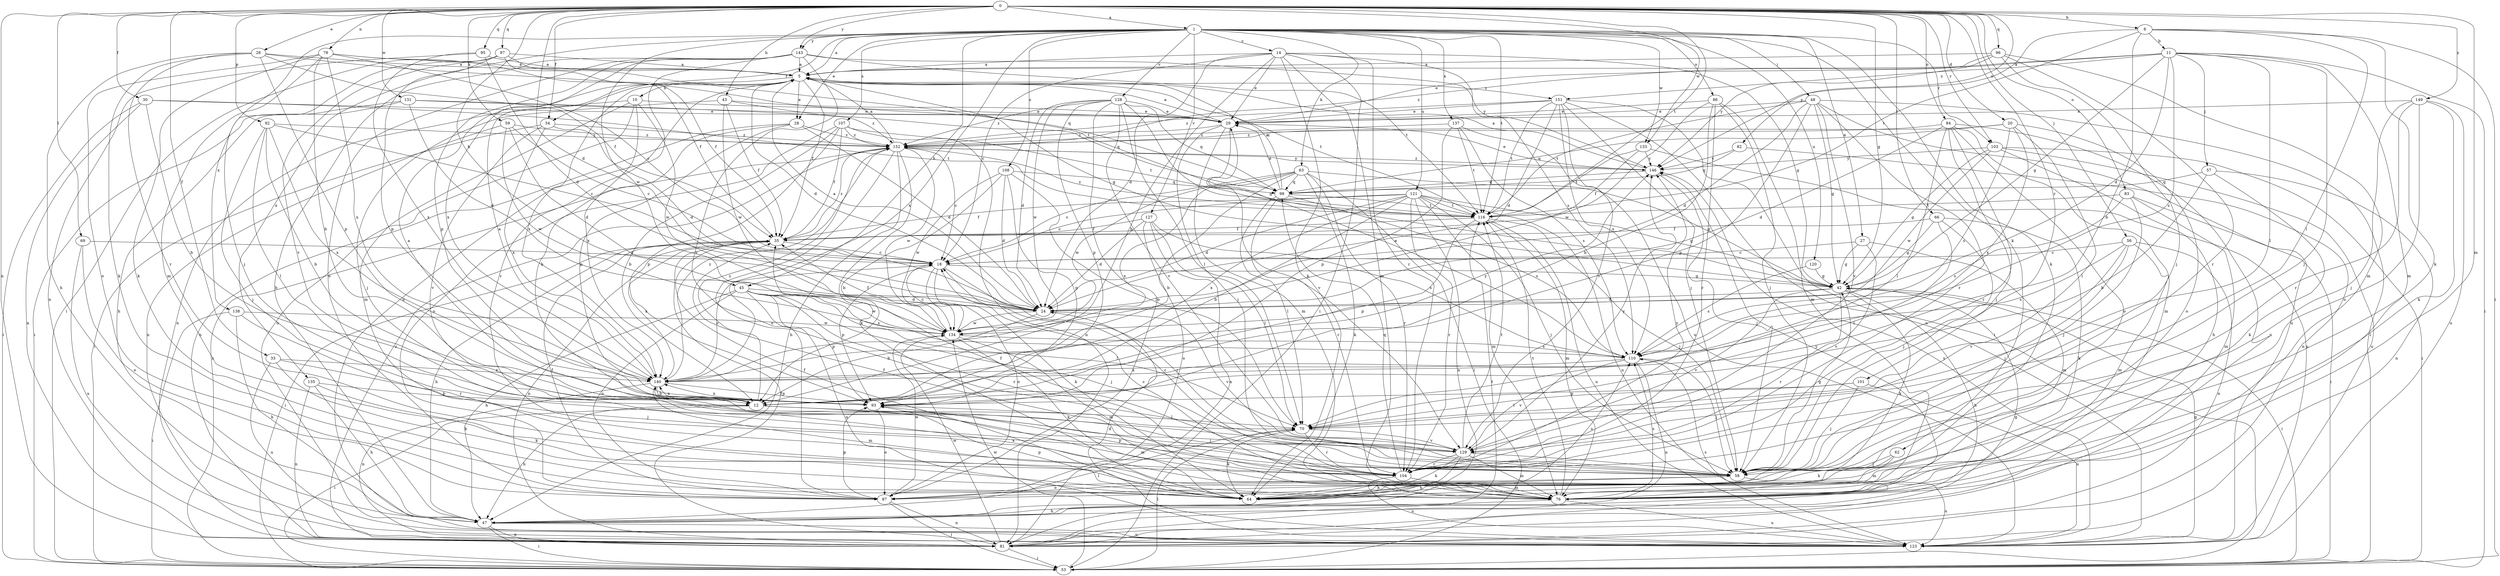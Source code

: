 strict digraph  {
0;
1;
5;
8;
10;
11;
12;
14;
18;
20;
24;
26;
27;
28;
29;
30;
33;
34;
35;
42;
43;
45;
47;
48;
53;
56;
57;
58;
59;
62;
63;
64;
66;
69;
70;
76;
78;
81;
82;
83;
84;
86;
87;
92;
93;
95;
96;
97;
98;
101;
103;
104;
107;
108;
110;
116;
120;
121;
123;
127;
128;
129;
131;
133;
134;
135;
137;
138;
140;
143;
146;
149;
151;
152;
0 -> 1  [label=a];
0 -> 8  [label=b];
0 -> 20  [label=d];
0 -> 24  [label=d];
0 -> 26  [label=e];
0 -> 30  [label=f];
0 -> 33  [label=f];
0 -> 34  [label=f];
0 -> 42  [label=g];
0 -> 43  [label=h];
0 -> 45  [label=h];
0 -> 56  [label=j];
0 -> 59  [label=k];
0 -> 66  [label=l];
0 -> 69  [label=l];
0 -> 76  [label=m];
0 -> 78  [label=n];
0 -> 81  [label=n];
0 -> 82  [label=o];
0 -> 83  [label=o];
0 -> 84  [label=o];
0 -> 92  [label=p];
0 -> 95  [label=q];
0 -> 96  [label=q];
0 -> 97  [label=q];
0 -> 101  [label=r];
0 -> 103  [label=r];
0 -> 116  [label=t];
0 -> 131  [label=w];
0 -> 133  [label=w];
0 -> 143  [label=y];
0 -> 149  [label=z];
1 -> 5  [label=a];
1 -> 14  [label=c];
1 -> 27  [label=e];
1 -> 28  [label=e];
1 -> 34  [label=f];
1 -> 45  [label=h];
1 -> 48  [label=i];
1 -> 62  [label=k];
1 -> 63  [label=k];
1 -> 64  [label=k];
1 -> 86  [label=o];
1 -> 103  [label=r];
1 -> 107  [label=s];
1 -> 108  [label=s];
1 -> 116  [label=t];
1 -> 120  [label=u];
1 -> 121  [label=u];
1 -> 127  [label=v];
1 -> 128  [label=v];
1 -> 133  [label=w];
1 -> 134  [label=w];
1 -> 135  [label=x];
1 -> 137  [label=x];
1 -> 138  [label=x];
1 -> 140  [label=x];
1 -> 143  [label=y];
5 -> 10  [label=b];
5 -> 24  [label=d];
5 -> 28  [label=e];
5 -> 35  [label=f];
5 -> 42  [label=g];
5 -> 104  [label=r];
5 -> 116  [label=t];
5 -> 140  [label=x];
5 -> 151  [label=z];
8 -> 11  [label=b];
8 -> 12  [label=b];
8 -> 53  [label=i];
8 -> 64  [label=k];
8 -> 70  [label=l];
8 -> 116  [label=t];
8 -> 146  [label=y];
10 -> 29  [label=e];
10 -> 76  [label=m];
10 -> 81  [label=n];
10 -> 123  [label=u];
10 -> 134  [label=w];
10 -> 140  [label=x];
11 -> 5  [label=a];
11 -> 24  [label=d];
11 -> 42  [label=g];
11 -> 53  [label=i];
11 -> 57  [label=j];
11 -> 58  [label=j];
11 -> 70  [label=l];
11 -> 76  [label=m];
11 -> 110  [label=s];
11 -> 151  [label=z];
11 -> 152  [label=z];
12 -> 5  [label=a];
12 -> 47  [label=h];
12 -> 53  [label=i];
12 -> 58  [label=j];
12 -> 76  [label=m];
12 -> 140  [label=x];
12 -> 152  [label=z];
14 -> 5  [label=a];
14 -> 12  [label=b];
14 -> 18  [label=c];
14 -> 24  [label=d];
14 -> 29  [label=e];
14 -> 42  [label=g];
14 -> 53  [label=i];
14 -> 64  [label=k];
14 -> 76  [label=m];
14 -> 104  [label=r];
14 -> 110  [label=s];
18 -> 42  [label=g];
18 -> 58  [label=j];
18 -> 64  [label=k];
18 -> 87  [label=o];
18 -> 93  [label=p];
20 -> 70  [label=l];
20 -> 87  [label=o];
20 -> 98  [label=q];
20 -> 110  [label=s];
20 -> 140  [label=x];
20 -> 152  [label=z];
24 -> 5  [label=a];
24 -> 12  [label=b];
24 -> 129  [label=v];
24 -> 134  [label=w];
26 -> 5  [label=a];
26 -> 35  [label=f];
26 -> 47  [label=h];
26 -> 64  [label=k];
26 -> 93  [label=p];
26 -> 98  [label=q];
26 -> 104  [label=r];
27 -> 18  [label=c];
27 -> 42  [label=g];
27 -> 76  [label=m];
27 -> 129  [label=v];
28 -> 12  [label=b];
28 -> 24  [label=d];
28 -> 81  [label=n];
28 -> 93  [label=p];
28 -> 152  [label=z];
29 -> 5  [label=a];
29 -> 58  [label=j];
29 -> 76  [label=m];
29 -> 129  [label=v];
29 -> 152  [label=z];
30 -> 12  [label=b];
30 -> 29  [label=e];
30 -> 53  [label=i];
30 -> 81  [label=n];
30 -> 116  [label=t];
33 -> 58  [label=j];
33 -> 64  [label=k];
33 -> 123  [label=u];
33 -> 140  [label=x];
34 -> 24  [label=d];
34 -> 53  [label=i];
34 -> 129  [label=v];
34 -> 140  [label=x];
34 -> 152  [label=z];
35 -> 18  [label=c];
35 -> 47  [label=h];
35 -> 53  [label=i];
35 -> 81  [label=n];
35 -> 140  [label=x];
35 -> 152  [label=z];
42 -> 24  [label=d];
42 -> 47  [label=h];
42 -> 53  [label=i];
42 -> 64  [label=k];
42 -> 104  [label=r];
42 -> 129  [label=v];
43 -> 29  [label=e];
43 -> 35  [label=f];
43 -> 58  [label=j];
43 -> 98  [label=q];
43 -> 134  [label=w];
45 -> 24  [label=d];
45 -> 47  [label=h];
45 -> 58  [label=j];
45 -> 70  [label=l];
45 -> 87  [label=o];
45 -> 93  [label=p];
45 -> 104  [label=r];
45 -> 110  [label=s];
45 -> 123  [label=u];
45 -> 134  [label=w];
47 -> 53  [label=i];
47 -> 70  [label=l];
47 -> 81  [label=n];
47 -> 123  [label=u];
47 -> 146  [label=y];
48 -> 24  [label=d];
48 -> 29  [label=e];
48 -> 42  [label=g];
48 -> 53  [label=i];
48 -> 93  [label=p];
48 -> 104  [label=r];
48 -> 116  [label=t];
48 -> 123  [label=u];
48 -> 129  [label=v];
53 -> 70  [label=l];
53 -> 134  [label=w];
53 -> 152  [label=z];
56 -> 18  [label=c];
56 -> 58  [label=j];
56 -> 76  [label=m];
56 -> 81  [label=n];
56 -> 110  [label=s];
56 -> 129  [label=v];
57 -> 12  [label=b];
57 -> 64  [label=k];
57 -> 81  [label=n];
57 -> 98  [label=q];
58 -> 42  [label=g];
58 -> 64  [label=k];
58 -> 87  [label=o];
58 -> 123  [label=u];
59 -> 18  [label=c];
59 -> 24  [label=d];
59 -> 123  [label=u];
59 -> 134  [label=w];
59 -> 152  [label=z];
62 -> 58  [label=j];
62 -> 64  [label=k];
62 -> 76  [label=m];
63 -> 12  [label=b];
63 -> 18  [label=c];
63 -> 42  [label=g];
63 -> 53  [label=i];
63 -> 64  [label=k];
63 -> 98  [label=q];
63 -> 104  [label=r];
63 -> 134  [label=w];
63 -> 140  [label=x];
64 -> 35  [label=f];
64 -> 93  [label=p];
64 -> 110  [label=s];
66 -> 35  [label=f];
66 -> 42  [label=g];
66 -> 58  [label=j];
66 -> 64  [label=k];
66 -> 70  [label=l];
69 -> 18  [label=c];
69 -> 87  [label=o];
69 -> 123  [label=u];
70 -> 64  [label=k];
70 -> 104  [label=r];
70 -> 129  [label=v];
76 -> 18  [label=c];
76 -> 35  [label=f];
76 -> 47  [label=h];
76 -> 110  [label=s];
76 -> 116  [label=t];
76 -> 123  [label=u];
76 -> 140  [label=x];
78 -> 5  [label=a];
78 -> 12  [label=b];
78 -> 18  [label=c];
78 -> 35  [label=f];
78 -> 64  [label=k];
78 -> 76  [label=m];
78 -> 87  [label=o];
78 -> 140  [label=x];
81 -> 35  [label=f];
81 -> 42  [label=g];
81 -> 53  [label=i];
81 -> 110  [label=s];
81 -> 116  [label=t];
81 -> 134  [label=w];
81 -> 152  [label=z];
82 -> 81  [label=n];
82 -> 98  [label=q];
82 -> 146  [label=y];
83 -> 53  [label=i];
83 -> 58  [label=j];
83 -> 76  [label=m];
83 -> 110  [label=s];
83 -> 116  [label=t];
84 -> 24  [label=d];
84 -> 58  [label=j];
84 -> 70  [label=l];
84 -> 76  [label=m];
84 -> 81  [label=n];
84 -> 87  [label=o];
84 -> 104  [label=r];
84 -> 152  [label=z];
86 -> 12  [label=b];
86 -> 29  [label=e];
86 -> 58  [label=j];
86 -> 76  [label=m];
86 -> 104  [label=r];
86 -> 134  [label=w];
87 -> 35  [label=f];
87 -> 53  [label=i];
87 -> 81  [label=n];
87 -> 93  [label=p];
87 -> 134  [label=w];
92 -> 12  [label=b];
92 -> 18  [label=c];
92 -> 58  [label=j];
92 -> 70  [label=l];
92 -> 140  [label=x];
92 -> 152  [label=z];
93 -> 70  [label=l];
93 -> 87  [label=o];
93 -> 140  [label=x];
95 -> 5  [label=a];
95 -> 24  [label=d];
95 -> 81  [label=n];
95 -> 140  [label=x];
96 -> 5  [label=a];
96 -> 29  [label=e];
96 -> 58  [label=j];
96 -> 76  [label=m];
96 -> 104  [label=r];
96 -> 146  [label=y];
97 -> 5  [label=a];
97 -> 35  [label=f];
97 -> 53  [label=i];
97 -> 58  [label=j];
97 -> 93  [label=p];
97 -> 116  [label=t];
97 -> 129  [label=v];
98 -> 5  [label=a];
98 -> 29  [label=e];
98 -> 70  [label=l];
98 -> 104  [label=r];
98 -> 110  [label=s];
98 -> 116  [label=t];
101 -> 58  [label=j];
101 -> 70  [label=l];
101 -> 93  [label=p];
101 -> 123  [label=u];
103 -> 42  [label=g];
103 -> 47  [label=h];
103 -> 53  [label=i];
103 -> 123  [label=u];
103 -> 134  [label=w];
103 -> 146  [label=y];
104 -> 18  [label=c];
104 -> 35  [label=f];
104 -> 76  [label=m];
104 -> 93  [label=p];
104 -> 98  [label=q];
104 -> 123  [label=u];
104 -> 146  [label=y];
107 -> 12  [label=b];
107 -> 35  [label=f];
107 -> 81  [label=n];
107 -> 87  [label=o];
107 -> 93  [label=p];
107 -> 116  [label=t];
107 -> 152  [label=z];
108 -> 12  [label=b];
108 -> 24  [label=d];
108 -> 70  [label=l];
108 -> 93  [label=p];
108 -> 98  [label=q];
108 -> 134  [label=w];
110 -> 29  [label=e];
110 -> 58  [label=j];
110 -> 81  [label=n];
110 -> 129  [label=v];
110 -> 140  [label=x];
116 -> 35  [label=f];
116 -> 58  [label=j];
116 -> 76  [label=m];
116 -> 93  [label=p];
116 -> 123  [label=u];
116 -> 152  [label=z];
120 -> 42  [label=g];
120 -> 110  [label=s];
121 -> 12  [label=b];
121 -> 18  [label=c];
121 -> 24  [label=d];
121 -> 35  [label=f];
121 -> 42  [label=g];
121 -> 58  [label=j];
121 -> 76  [label=m];
121 -> 81  [label=n];
121 -> 104  [label=r];
121 -> 116  [label=t];
121 -> 123  [label=u];
121 -> 140  [label=x];
123 -> 24  [label=d];
123 -> 42  [label=g];
123 -> 146  [label=y];
127 -> 24  [label=d];
127 -> 35  [label=f];
127 -> 70  [label=l];
127 -> 81  [label=n];
127 -> 87  [label=o];
127 -> 110  [label=s];
128 -> 24  [label=d];
128 -> 29  [label=e];
128 -> 42  [label=g];
128 -> 70  [label=l];
128 -> 87  [label=o];
128 -> 93  [label=p];
128 -> 98  [label=q];
128 -> 129  [label=v];
128 -> 134  [label=w];
128 -> 152  [label=z];
129 -> 47  [label=h];
129 -> 58  [label=j];
129 -> 64  [label=k];
129 -> 76  [label=m];
129 -> 104  [label=r];
129 -> 116  [label=t];
129 -> 146  [label=y];
131 -> 24  [label=d];
131 -> 29  [label=e];
131 -> 47  [label=h];
131 -> 53  [label=i];
131 -> 152  [label=z];
133 -> 35  [label=f];
133 -> 116  [label=t];
133 -> 123  [label=u];
133 -> 146  [label=y];
134 -> 18  [label=c];
134 -> 35  [label=f];
134 -> 64  [label=k];
134 -> 76  [label=m];
134 -> 110  [label=s];
135 -> 12  [label=b];
135 -> 47  [label=h];
135 -> 64  [label=k];
135 -> 81  [label=n];
137 -> 93  [label=p];
137 -> 110  [label=s];
137 -> 116  [label=t];
137 -> 123  [label=u];
137 -> 152  [label=z];
138 -> 47  [label=h];
138 -> 53  [label=i];
138 -> 104  [label=r];
138 -> 134  [label=w];
140 -> 5  [label=a];
140 -> 12  [label=b];
140 -> 18  [label=c];
140 -> 76  [label=m];
140 -> 81  [label=n];
140 -> 93  [label=p];
140 -> 146  [label=y];
140 -> 152  [label=z];
143 -> 5  [label=a];
143 -> 47  [label=h];
143 -> 87  [label=o];
143 -> 93  [label=p];
143 -> 116  [label=t];
143 -> 123  [label=u];
143 -> 129  [label=v];
143 -> 140  [label=x];
143 -> 146  [label=y];
146 -> 5  [label=a];
146 -> 29  [label=e];
146 -> 58  [label=j];
146 -> 98  [label=q];
146 -> 152  [label=z];
149 -> 29  [label=e];
149 -> 58  [label=j];
149 -> 64  [label=k];
149 -> 87  [label=o];
149 -> 104  [label=r];
149 -> 123  [label=u];
151 -> 24  [label=d];
151 -> 29  [label=e];
151 -> 53  [label=i];
151 -> 58  [label=j];
151 -> 110  [label=s];
151 -> 116  [label=t];
151 -> 123  [label=u];
151 -> 129  [label=v];
151 -> 152  [label=z];
152 -> 5  [label=a];
152 -> 18  [label=c];
152 -> 47  [label=h];
152 -> 64  [label=k];
152 -> 87  [label=o];
152 -> 134  [label=w];
152 -> 146  [label=y];
}
